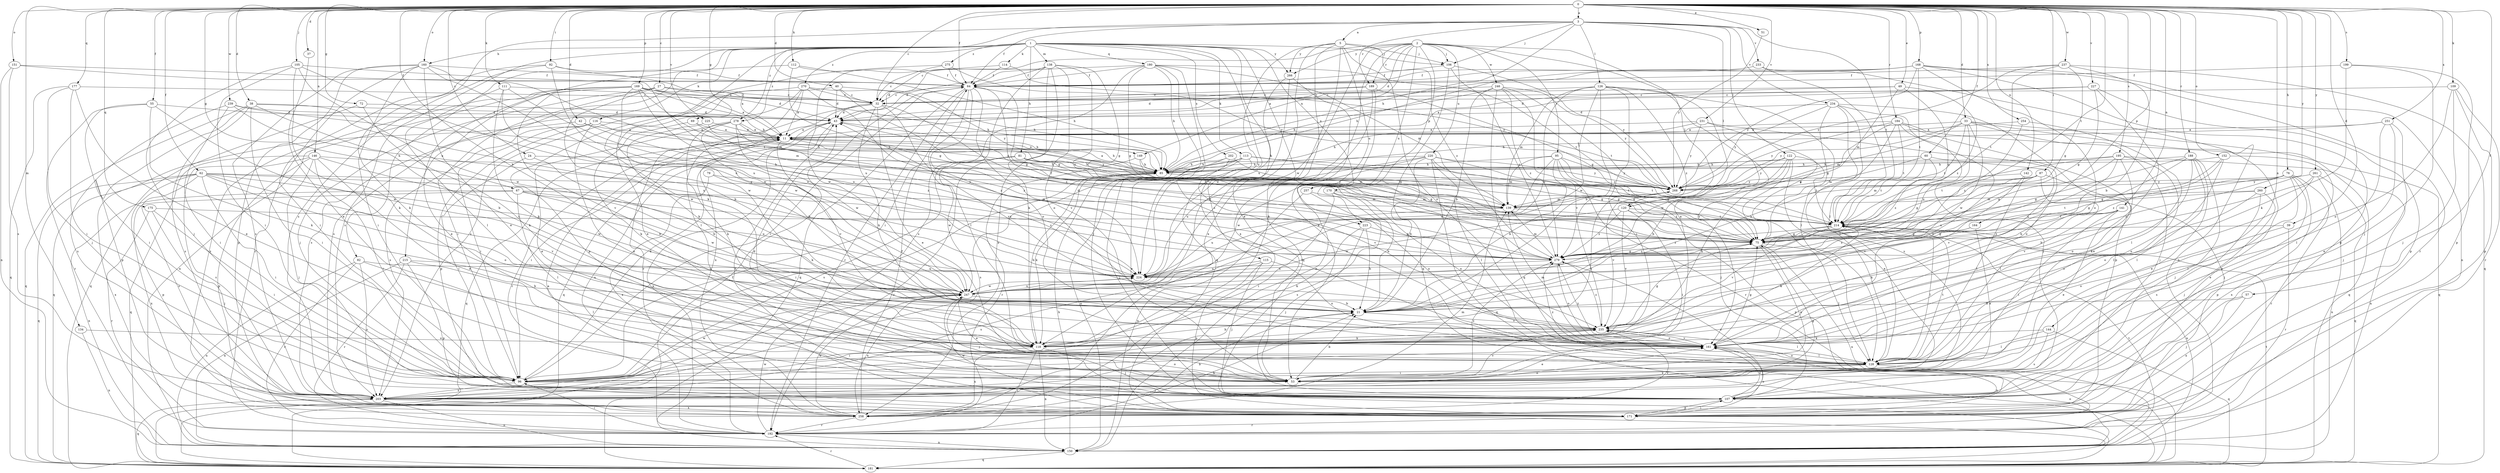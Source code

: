 strict digraph  {
0;
1;
2;
3;
5;
11;
21;
24;
27;
32;
33;
37;
38;
39;
40;
42;
43;
49;
51;
53;
55;
57;
60;
62;
64;
67;
69;
72;
75;
76;
79;
81;
82;
85;
87;
92;
95;
96;
105;
106;
107;
109;
111;
112;
113;
114;
115;
116;
118;
120;
122;
126;
128;
134;
138;
139;
141;
142;
144;
146;
149;
150;
151;
152;
160;
161;
164;
168;
169;
170;
171;
175;
177;
180;
181;
184;
188;
189;
192;
195;
199;
202;
203;
214;
215;
220;
223;
224;
225;
227;
231;
233;
234;
235;
237;
239;
246;
247;
251;
254;
257;
258;
260;
261;
266;
268;
270;
275;
278;
279;
0 -> 3  [label=a];
0 -> 21  [label=b];
0 -> 24  [label=c];
0 -> 27  [label=c];
0 -> 32  [label=c];
0 -> 33  [label=d];
0 -> 37  [label=d];
0 -> 38  [label=d];
0 -> 39  [label=d];
0 -> 40  [label=d];
0 -> 42  [label=d];
0 -> 49  [label=e];
0 -> 51  [label=e];
0 -> 55  [label=f];
0 -> 57  [label=f];
0 -> 60  [label=f];
0 -> 62  [label=f];
0 -> 64  [label=f];
0 -> 67  [label=g];
0 -> 69  [label=g];
0 -> 72  [label=g];
0 -> 76  [label=h];
0 -> 87  [label=i];
0 -> 92  [label=i];
0 -> 105  [label=j];
0 -> 109  [label=k];
0 -> 111  [label=k];
0 -> 112  [label=k];
0 -> 134  [label=m];
0 -> 141  [label=n];
0 -> 142  [label=n];
0 -> 144  [label=n];
0 -> 146  [label=n];
0 -> 151  [label=o];
0 -> 152  [label=o];
0 -> 160  [label=o];
0 -> 164  [label=p];
0 -> 168  [label=p];
0 -> 169  [label=p];
0 -> 175  [label=q];
0 -> 177  [label=q];
0 -> 184  [label=r];
0 -> 188  [label=r];
0 -> 195  [label=s];
0 -> 199  [label=s];
0 -> 214  [label=t];
0 -> 225  [label=v];
0 -> 227  [label=v];
0 -> 231  [label=v];
0 -> 237  [label=w];
0 -> 239  [label=w];
0 -> 251  [label=x];
0 -> 254  [label=x];
0 -> 260  [label=y];
0 -> 261  [label=y];
1 -> 53  [label=e];
1 -> 81  [label=h];
1 -> 82  [label=h];
1 -> 106  [label=j];
1 -> 113  [label=k];
1 -> 114  [label=k];
1 -> 115  [label=k];
1 -> 116  [label=k];
1 -> 118  [label=k];
1 -> 138  [label=m];
1 -> 180  [label=q];
1 -> 181  [label=q];
1 -> 202  [label=s];
1 -> 203  [label=s];
1 -> 215  [label=u];
1 -> 257  [label=x];
1 -> 266  [label=y];
1 -> 270  [label=z];
1 -> 275  [label=z];
1 -> 278  [label=z];
1 -> 160  [label=h];
2 -> 32  [label=c];
2 -> 43  [label=d];
2 -> 53  [label=e];
2 -> 95  [label=i];
2 -> 106  [label=j];
2 -> 120  [label=l];
2 -> 149  [label=n];
2 -> 170  [label=p];
2 -> 189  [label=r];
2 -> 220  [label=u];
2 -> 223  [label=u];
2 -> 246  [label=w];
2 -> 247  [label=w];
2 -> 258  [label=x];
2 -> 266  [label=y];
3 -> 5  [label=a];
3 -> 64  [label=f];
3 -> 85  [label=h];
3 -> 106  [label=j];
3 -> 120  [label=l];
3 -> 122  [label=l];
3 -> 126  [label=l];
3 -> 189  [label=r];
3 -> 203  [label=s];
3 -> 214  [label=t];
3 -> 233  [label=v];
3 -> 234  [label=v];
3 -> 278  [label=z];
5 -> 106  [label=j];
5 -> 118  [label=k];
5 -> 161  [label=o];
5 -> 181  [label=q];
5 -> 223  [label=u];
5 -> 224  [label=u];
5 -> 258  [label=x];
5 -> 266  [label=y];
5 -> 279  [label=z];
11 -> 85  [label=h];
11 -> 96  [label=i];
11 -> 149  [label=n];
11 -> 181  [label=q];
11 -> 192  [label=r];
11 -> 235  [label=v];
11 -> 268  [label=y];
21 -> 235  [label=v];
24 -> 21  [label=b];
24 -> 85  [label=h];
24 -> 96  [label=i];
27 -> 21  [label=b];
27 -> 32  [label=c];
27 -> 85  [label=h];
27 -> 96  [label=i];
27 -> 107  [label=j];
32 -> 43  [label=d];
32 -> 53  [label=e];
32 -> 118  [label=k];
32 -> 192  [label=r];
32 -> 235  [label=v];
32 -> 258  [label=x];
32 -> 279  [label=z];
33 -> 11  [label=a];
33 -> 107  [label=j];
33 -> 139  [label=m];
33 -> 171  [label=p];
33 -> 181  [label=q];
33 -> 214  [label=t];
33 -> 224  [label=u];
33 -> 247  [label=w];
33 -> 268  [label=y];
37 -> 53  [label=e];
38 -> 21  [label=b];
38 -> 43  [label=d];
38 -> 96  [label=i];
38 -> 171  [label=p];
38 -> 181  [label=q];
38 -> 203  [label=s];
38 -> 247  [label=w];
39 -> 75  [label=g];
39 -> 161  [label=o];
39 -> 192  [label=r];
40 -> 32  [label=c];
40 -> 43  [label=d];
40 -> 75  [label=g];
40 -> 203  [label=s];
40 -> 268  [label=y];
42 -> 11  [label=a];
42 -> 181  [label=q];
42 -> 279  [label=z];
43 -> 11  [label=a];
43 -> 85  [label=h];
43 -> 150  [label=n];
43 -> 181  [label=q];
49 -> 32  [label=c];
49 -> 43  [label=d];
49 -> 75  [label=g];
49 -> 139  [label=m];
49 -> 279  [label=z];
51 -> 268  [label=y];
53 -> 21  [label=b];
53 -> 43  [label=d];
53 -> 235  [label=v];
53 -> 279  [label=z];
55 -> 43  [label=d];
55 -> 96  [label=i];
55 -> 118  [label=k];
55 -> 192  [label=r];
55 -> 247  [label=w];
57 -> 21  [label=b];
57 -> 107  [label=j];
57 -> 258  [label=x];
60 -> 85  [label=h];
60 -> 139  [label=m];
60 -> 214  [label=t];
60 -> 235  [label=v];
60 -> 279  [label=z];
62 -> 96  [label=i];
62 -> 161  [label=o];
62 -> 171  [label=p];
62 -> 181  [label=q];
62 -> 203  [label=s];
62 -> 235  [label=v];
62 -> 247  [label=w];
62 -> 258  [label=x];
62 -> 268  [label=y];
62 -> 279  [label=z];
64 -> 32  [label=c];
64 -> 75  [label=g];
64 -> 96  [label=i];
64 -> 128  [label=l];
64 -> 161  [label=o];
64 -> 181  [label=q];
64 -> 192  [label=r];
64 -> 235  [label=v];
67 -> 128  [label=l];
67 -> 139  [label=m];
67 -> 150  [label=n];
67 -> 224  [label=u];
67 -> 247  [label=w];
67 -> 258  [label=x];
67 -> 279  [label=z];
69 -> 11  [label=a];
69 -> 118  [label=k];
69 -> 279  [label=z];
72 -> 43  [label=d];
72 -> 118  [label=k];
72 -> 181  [label=q];
75 -> 43  [label=d];
75 -> 53  [label=e];
75 -> 128  [label=l];
75 -> 150  [label=n];
75 -> 279  [label=z];
76 -> 53  [label=e];
76 -> 75  [label=g];
76 -> 128  [label=l];
76 -> 192  [label=r];
76 -> 214  [label=t];
76 -> 235  [label=v];
76 -> 258  [label=x];
76 -> 268  [label=y];
79 -> 118  [label=k];
79 -> 258  [label=x];
79 -> 268  [label=y];
81 -> 75  [label=g];
81 -> 85  [label=h];
81 -> 139  [label=m];
81 -> 192  [label=r];
81 -> 203  [label=s];
81 -> 247  [label=w];
82 -> 128  [label=l];
82 -> 150  [label=n];
82 -> 192  [label=r];
82 -> 203  [label=s];
82 -> 224  [label=u];
85 -> 11  [label=a];
85 -> 96  [label=i];
85 -> 118  [label=k];
85 -> 268  [label=y];
87 -> 75  [label=g];
87 -> 128  [label=l];
87 -> 139  [label=m];
87 -> 171  [label=p];
87 -> 224  [label=u];
87 -> 268  [label=y];
92 -> 11  [label=a];
92 -> 64  [label=f];
92 -> 96  [label=i];
92 -> 118  [label=k];
92 -> 224  [label=u];
95 -> 21  [label=b];
95 -> 75  [label=g];
95 -> 85  [label=h];
95 -> 107  [label=j];
95 -> 139  [label=m];
95 -> 192  [label=r];
95 -> 224  [label=u];
95 -> 268  [label=y];
96 -> 43  [label=d];
96 -> 107  [label=j];
96 -> 161  [label=o];
96 -> 203  [label=s];
96 -> 247  [label=w];
105 -> 64  [label=f];
105 -> 96  [label=i];
105 -> 107  [label=j];
105 -> 118  [label=k];
105 -> 224  [label=u];
105 -> 247  [label=w];
106 -> 64  [label=f];
106 -> 181  [label=q];
106 -> 268  [label=y];
106 -> 279  [label=z];
107 -> 161  [label=o];
107 -> 171  [label=p];
107 -> 279  [label=z];
109 -> 32  [label=c];
109 -> 107  [label=j];
109 -> 161  [label=o];
109 -> 171  [label=p];
109 -> 192  [label=r];
111 -> 32  [label=c];
111 -> 118  [label=k];
111 -> 128  [label=l];
111 -> 224  [label=u];
111 -> 247  [label=w];
112 -> 64  [label=f];
112 -> 75  [label=g];
112 -> 85  [label=h];
112 -> 203  [label=s];
113 -> 53  [label=e];
113 -> 75  [label=g];
113 -> 85  [label=h];
113 -> 107  [label=j];
113 -> 128  [label=l];
113 -> 203  [label=s];
113 -> 214  [label=t];
114 -> 64  [label=f];
114 -> 247  [label=w];
114 -> 268  [label=y];
115 -> 107  [label=j];
115 -> 161  [label=o];
115 -> 171  [label=p];
115 -> 203  [label=s];
115 -> 224  [label=u];
116 -> 11  [label=a];
116 -> 53  [label=e];
116 -> 96  [label=i];
116 -> 171  [label=p];
116 -> 203  [label=s];
116 -> 268  [label=y];
118 -> 21  [label=b];
118 -> 85  [label=h];
118 -> 107  [label=j];
118 -> 150  [label=n];
118 -> 192  [label=r];
118 -> 258  [label=x];
118 -> 268  [label=y];
120 -> 96  [label=i];
120 -> 171  [label=p];
120 -> 214  [label=t];
120 -> 235  [label=v];
120 -> 247  [label=w];
120 -> 279  [label=z];
122 -> 21  [label=b];
122 -> 53  [label=e];
122 -> 85  [label=h];
122 -> 118  [label=k];
122 -> 128  [label=l];
122 -> 214  [label=t];
122 -> 268  [label=y];
126 -> 21  [label=b];
126 -> 32  [label=c];
126 -> 96  [label=i];
126 -> 128  [label=l];
126 -> 139  [label=m];
126 -> 161  [label=o];
126 -> 224  [label=u];
126 -> 247  [label=w];
126 -> 279  [label=z];
128 -> 53  [label=e];
128 -> 96  [label=i];
128 -> 161  [label=o];
128 -> 214  [label=t];
128 -> 258  [label=x];
128 -> 279  [label=z];
134 -> 150  [label=n];
134 -> 161  [label=o];
138 -> 43  [label=d];
138 -> 64  [label=f];
138 -> 75  [label=g];
138 -> 118  [label=k];
138 -> 161  [label=o];
138 -> 203  [label=s];
138 -> 258  [label=x];
138 -> 279  [label=z];
139 -> 214  [label=t];
139 -> 224  [label=u];
141 -> 53  [label=e];
141 -> 96  [label=i];
141 -> 118  [label=k];
141 -> 214  [label=t];
141 -> 279  [label=z];
142 -> 128  [label=l];
142 -> 235  [label=v];
142 -> 268  [label=y];
144 -> 118  [label=k];
144 -> 128  [label=l];
144 -> 181  [label=q];
144 -> 203  [label=s];
146 -> 21  [label=b];
146 -> 53  [label=e];
146 -> 85  [label=h];
146 -> 96  [label=i];
146 -> 107  [label=j];
146 -> 171  [label=p];
146 -> 181  [label=q];
146 -> 203  [label=s];
149 -> 85  [label=h];
149 -> 139  [label=m];
149 -> 192  [label=r];
150 -> 85  [label=h];
150 -> 161  [label=o];
150 -> 181  [label=q];
150 -> 214  [label=t];
151 -> 64  [label=f];
151 -> 150  [label=n];
151 -> 203  [label=s];
151 -> 214  [label=t];
152 -> 75  [label=g];
152 -> 85  [label=h];
152 -> 107  [label=j];
152 -> 161  [label=o];
152 -> 279  [label=z];
160 -> 53  [label=e];
160 -> 64  [label=f];
160 -> 96  [label=i];
160 -> 171  [label=p];
160 -> 192  [label=r];
160 -> 203  [label=s];
160 -> 224  [label=u];
160 -> 247  [label=w];
161 -> 53  [label=e];
161 -> 75  [label=g];
161 -> 128  [label=l];
161 -> 139  [label=m];
161 -> 235  [label=v];
161 -> 279  [label=z];
164 -> 53  [label=e];
164 -> 75  [label=g];
164 -> 279  [label=z];
168 -> 11  [label=a];
168 -> 64  [label=f];
168 -> 85  [label=h];
168 -> 150  [label=n];
168 -> 161  [label=o];
168 -> 171  [label=p];
168 -> 192  [label=r];
168 -> 214  [label=t];
168 -> 268  [label=y];
169 -> 11  [label=a];
169 -> 32  [label=c];
169 -> 43  [label=d];
169 -> 53  [label=e];
169 -> 85  [label=h];
169 -> 139  [label=m];
169 -> 150  [label=n];
169 -> 224  [label=u];
169 -> 235  [label=v];
169 -> 247  [label=w];
169 -> 258  [label=x];
170 -> 21  [label=b];
170 -> 96  [label=i];
170 -> 139  [label=m];
170 -> 161  [label=o];
170 -> 203  [label=s];
171 -> 43  [label=d];
171 -> 107  [label=j];
171 -> 161  [label=o];
171 -> 192  [label=r];
171 -> 247  [label=w];
175 -> 96  [label=i];
175 -> 107  [label=j];
175 -> 192  [label=r];
175 -> 214  [label=t];
177 -> 32  [label=c];
177 -> 53  [label=e];
177 -> 96  [label=i];
177 -> 107  [label=j];
177 -> 181  [label=q];
180 -> 43  [label=d];
180 -> 64  [label=f];
180 -> 75  [label=g];
180 -> 85  [label=h];
180 -> 96  [label=i];
180 -> 107  [label=j];
180 -> 139  [label=m];
180 -> 161  [label=o];
180 -> 214  [label=t];
181 -> 64  [label=f];
181 -> 192  [label=r];
181 -> 214  [label=t];
184 -> 11  [label=a];
184 -> 21  [label=b];
184 -> 53  [label=e];
184 -> 161  [label=o];
184 -> 181  [label=q];
184 -> 214  [label=t];
184 -> 247  [label=w];
184 -> 268  [label=y];
188 -> 21  [label=b];
188 -> 53  [label=e];
188 -> 75  [label=g];
188 -> 85  [label=h];
188 -> 107  [label=j];
188 -> 118  [label=k];
188 -> 128  [label=l];
189 -> 32  [label=c];
189 -> 43  [label=d];
189 -> 75  [label=g];
189 -> 118  [label=k];
189 -> 150  [label=n];
192 -> 11  [label=a];
192 -> 21  [label=b];
192 -> 96  [label=i];
192 -> 150  [label=n];
192 -> 247  [label=w];
195 -> 75  [label=g];
195 -> 85  [label=h];
195 -> 128  [label=l];
195 -> 150  [label=n];
195 -> 161  [label=o];
195 -> 214  [label=t];
195 -> 224  [label=u];
199 -> 64  [label=f];
199 -> 107  [label=j];
199 -> 118  [label=k];
199 -> 171  [label=p];
202 -> 75  [label=g];
202 -> 85  [label=h];
202 -> 150  [label=n];
202 -> 235  [label=v];
203 -> 75  [label=g];
203 -> 150  [label=n];
203 -> 161  [label=o];
203 -> 181  [label=q];
203 -> 258  [label=x];
214 -> 75  [label=g];
214 -> 118  [label=k];
214 -> 128  [label=l];
214 -> 150  [label=n];
214 -> 235  [label=v];
214 -> 279  [label=z];
215 -> 21  [label=b];
215 -> 150  [label=n];
215 -> 171  [label=p];
215 -> 192  [label=r];
215 -> 224  [label=u];
220 -> 21  [label=b];
220 -> 75  [label=g];
220 -> 85  [label=h];
220 -> 128  [label=l];
220 -> 181  [label=q];
220 -> 214  [label=t];
220 -> 224  [label=u];
220 -> 247  [label=w];
220 -> 268  [label=y];
223 -> 21  [label=b];
223 -> 75  [label=g];
223 -> 107  [label=j];
223 -> 118  [label=k];
224 -> 247  [label=w];
225 -> 11  [label=a];
225 -> 21  [label=b];
225 -> 85  [label=h];
227 -> 11  [label=a];
227 -> 32  [label=c];
227 -> 75  [label=g];
227 -> 161  [label=o];
227 -> 171  [label=p];
231 -> 11  [label=a];
231 -> 75  [label=g];
231 -> 85  [label=h];
231 -> 161  [label=o];
231 -> 268  [label=y];
233 -> 64  [label=f];
233 -> 128  [label=l];
233 -> 150  [label=n];
234 -> 43  [label=d];
234 -> 75  [label=g];
234 -> 107  [label=j];
234 -> 128  [label=l];
234 -> 171  [label=p];
234 -> 203  [label=s];
234 -> 268  [label=y];
235 -> 75  [label=g];
235 -> 96  [label=i];
235 -> 118  [label=k];
235 -> 128  [label=l];
235 -> 161  [label=o];
235 -> 279  [label=z];
237 -> 21  [label=b];
237 -> 64  [label=f];
237 -> 75  [label=g];
237 -> 181  [label=q];
237 -> 214  [label=t];
237 -> 268  [label=y];
239 -> 43  [label=d];
239 -> 96  [label=i];
239 -> 139  [label=m];
239 -> 203  [label=s];
239 -> 224  [label=u];
246 -> 21  [label=b];
246 -> 32  [label=c];
246 -> 85  [label=h];
246 -> 181  [label=q];
246 -> 214  [label=t];
246 -> 235  [label=v];
246 -> 268  [label=y];
246 -> 279  [label=z];
247 -> 21  [label=b];
247 -> 53  [label=e];
247 -> 107  [label=j];
247 -> 224  [label=u];
247 -> 258  [label=x];
251 -> 11  [label=a];
251 -> 53  [label=e];
251 -> 85  [label=h];
251 -> 107  [label=j];
251 -> 128  [label=l];
254 -> 11  [label=a];
254 -> 128  [label=l];
254 -> 279  [label=z];
257 -> 139  [label=m];
257 -> 150  [label=n];
257 -> 161  [label=o];
258 -> 11  [label=a];
258 -> 21  [label=b];
258 -> 64  [label=f];
258 -> 139  [label=m];
258 -> 192  [label=r];
258 -> 235  [label=v];
258 -> 247  [label=w];
260 -> 107  [label=j];
260 -> 139  [label=m];
260 -> 161  [label=o];
260 -> 203  [label=s];
260 -> 214  [label=t];
261 -> 21  [label=b];
261 -> 150  [label=n];
261 -> 161  [label=o];
261 -> 181  [label=q];
261 -> 268  [label=y];
266 -> 53  [label=e];
266 -> 224  [label=u];
266 -> 247  [label=w];
268 -> 139  [label=m];
268 -> 235  [label=v];
270 -> 11  [label=a];
270 -> 32  [label=c];
270 -> 53  [label=e];
270 -> 85  [label=h];
270 -> 128  [label=l];
270 -> 171  [label=p];
270 -> 224  [label=u];
275 -> 32  [label=c];
275 -> 64  [label=f];
275 -> 203  [label=s];
275 -> 268  [label=y];
278 -> 11  [label=a];
278 -> 21  [label=b];
278 -> 53  [label=e];
278 -> 85  [label=h];
278 -> 118  [label=k];
278 -> 247  [label=w];
278 -> 279  [label=z];
279 -> 43  [label=d];
279 -> 64  [label=f];
279 -> 75  [label=g];
279 -> 139  [label=m];
279 -> 161  [label=o];
279 -> 224  [label=u];
}
